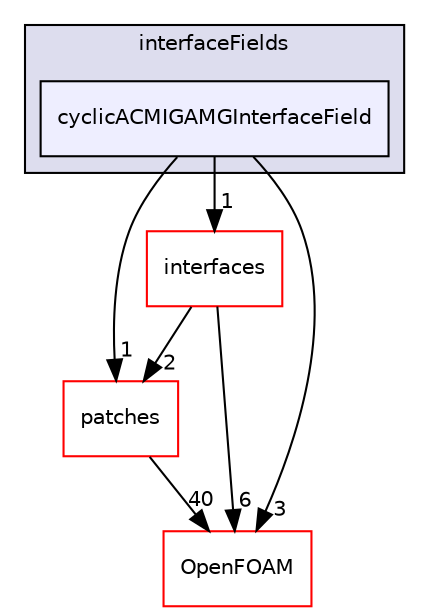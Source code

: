 digraph "src/meshTools/AMIInterpolation/GAMG/interfaceFields/cyclicACMIGAMGInterfaceField" {
  bgcolor=transparent;
  compound=true
  node [ fontsize="10", fontname="Helvetica"];
  edge [ labelfontsize="10", labelfontname="Helvetica"];
  subgraph clusterdir_ba37732824743746d5dc478f4a86e8b1 {
    graph [ bgcolor="#ddddee", pencolor="black", label="interfaceFields" fontname="Helvetica", fontsize="10", URL="dir_ba37732824743746d5dc478f4a86e8b1.html"]
  dir_e13af024f7425572c5a17c15c10e4e07 [shape=box, label="cyclicACMIGAMGInterfaceField", style="filled", fillcolor="#eeeeff", pencolor="black", URL="dir_e13af024f7425572c5a17c15c10e4e07.html"];
  }
  dir_a6141d48dba2d87e5f30618f4717b8ec [shape=box label="interfaces" color="red" URL="dir_a6141d48dba2d87e5f30618f4717b8ec.html"];
  dir_e48036504f77ea988a54ffba425a88d8 [shape=box label="patches" color="red" URL="dir_e48036504f77ea988a54ffba425a88d8.html"];
  dir_c5473ff19b20e6ec4dfe5c310b3778a8 [shape=box label="OpenFOAM" color="red" URL="dir_c5473ff19b20e6ec4dfe5c310b3778a8.html"];
  dir_e13af024f7425572c5a17c15c10e4e07->dir_a6141d48dba2d87e5f30618f4717b8ec [headlabel="1", labeldistance=1.5 headhref="dir_001758_001760.html"];
  dir_e13af024f7425572c5a17c15c10e4e07->dir_e48036504f77ea988a54ffba425a88d8 [headlabel="1", labeldistance=1.5 headhref="dir_001758_001763.html"];
  dir_e13af024f7425572c5a17c15c10e4e07->dir_c5473ff19b20e6ec4dfe5c310b3778a8 [headlabel="3", labeldistance=1.5 headhref="dir_001758_001888.html"];
  dir_a6141d48dba2d87e5f30618f4717b8ec->dir_e48036504f77ea988a54ffba425a88d8 [headlabel="2", labeldistance=1.5 headhref="dir_001760_001763.html"];
  dir_a6141d48dba2d87e5f30618f4717b8ec->dir_c5473ff19b20e6ec4dfe5c310b3778a8 [headlabel="6", labeldistance=1.5 headhref="dir_001760_001888.html"];
  dir_e48036504f77ea988a54ffba425a88d8->dir_c5473ff19b20e6ec4dfe5c310b3778a8 [headlabel="40", labeldistance=1.5 headhref="dir_001763_001888.html"];
}
